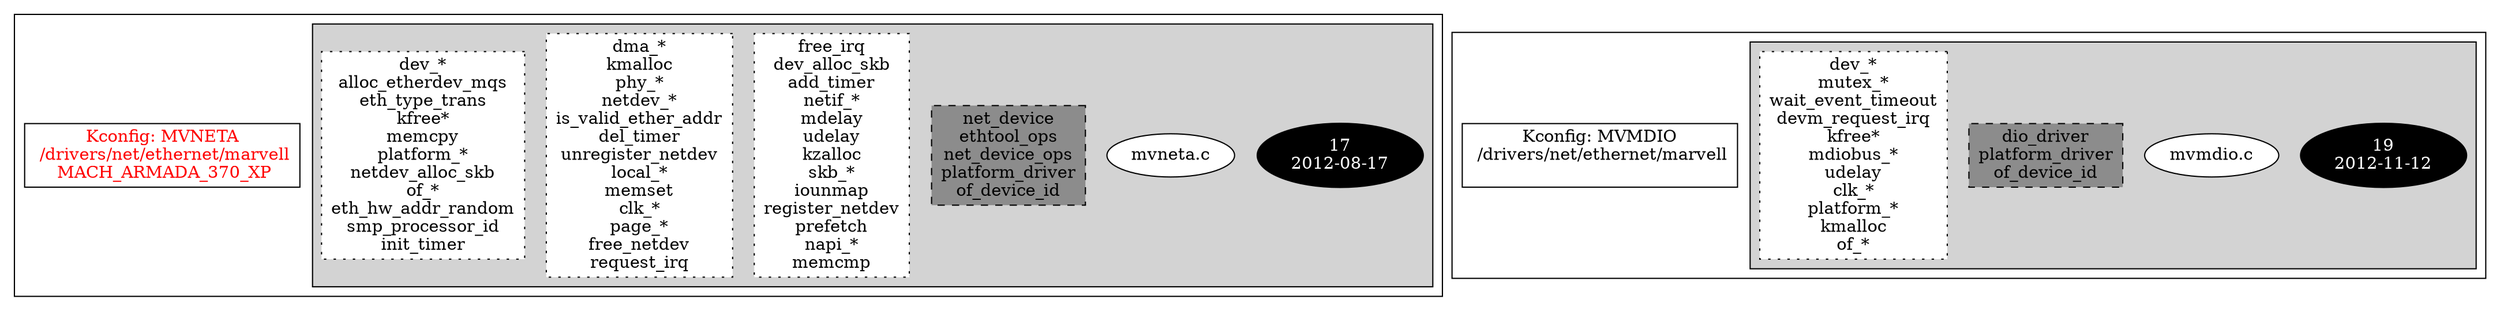 digraph Driver {
	ranksep=2;
	splines=ortho;
	//Symbol: MVNETA
	subgraph "cluster_MVNETA"{
		subgraph "cluster_mvneta.c" {
			style=filled
			"commit_mvneta.c" [style=filled, fillcolor=black, fontcolor=white, label="17\n2012-08-17"];
			"mvneta.c" [style=filled, fillcolor=white, fontcolor=black, label="mvneta.c\n"];
			"structs-mvneta.c" [style="filled,dashed" shape=box, fillcolor=grey55, fontcolor=black, label="net_device\nethtool_ops\nnet_device_ops\nplatform_driver\nof_device_id\n"];
			"funccall3-mvneta.c" [style="filled,dotted" shape=box, fillcolor=white, fontcolor=black, label="free_irq\ndev_alloc_skb\nadd_timer\nnetif_*\nmdelay\nudelay\nkzalloc\nskb_*\niounmap\nregister_netdev\nprefetch\nnapi_*\nmemcmp\n"];
			"funccall2-mvneta.c" [style="filled,dotted" shape=box, fillcolor=white, fontcolor=black, label="dma_*\nkmalloc\nphy_*\nnetdev_*\nis_valid_ether_addr\ndel_timer\nunregister_netdev\nlocal_*\nmemset\nclk_*\npage_*\nfree_netdev\nrequest_irq\n"];
			"funccall1-mvneta.c" [style="filled,dotted" shape=box, fillcolor=white, fontcolor=black, label="dev_*\nalloc_etherdev_mqs\neth_type_trans\nkfree*\nmemcpy\nplatform_*\nnetdev_alloc_skb\nof_*\neth_hw_addr_random\nsmp_processor_id\ninit_timer\n"];
		}
		"K:MVNETA" [label="Kconfig: MVNETA\n /drivers/net/ethernet/marvell\n  MACH_ARMADA_370_XP ", shape=box, fontcolor=red];
	}
	//Symbol: MVMDIO
	subgraph "cluster_MVMDIO"{
		subgraph "cluster_mvmdio.c" {
			style=filled
			"commit_mvmdio.c" [style=filled, fillcolor=black, fontcolor=white, label="19\n2012-11-12"];
			"mvmdio.c" [style=filled, fillcolor=white, fontcolor=black, label="mvmdio.c\n"];
			"structs-mvmdio.c" [style="filled,dashed" shape=box, fillcolor=grey55, fontcolor=black, label="dio_driver\nplatform_driver\nof_device_id\n"];
			"funccall0-mvmdio.c" [style="filled,dotted" shape=box, fillcolor=white, fontcolor=black, label="dev_*\nmutex_*\nwait_event_timeout\ndevm_request_irq\nkfree*\nmdiobus_*\nudelay\nclk_*\nplatform_*\nkmalloc\nof_*\n"];
		}
		"K:MVMDIO" [label="Kconfig: MVMDIO\n /drivers/net/ethernet/marvell\n ", shape=box];
	}
}
